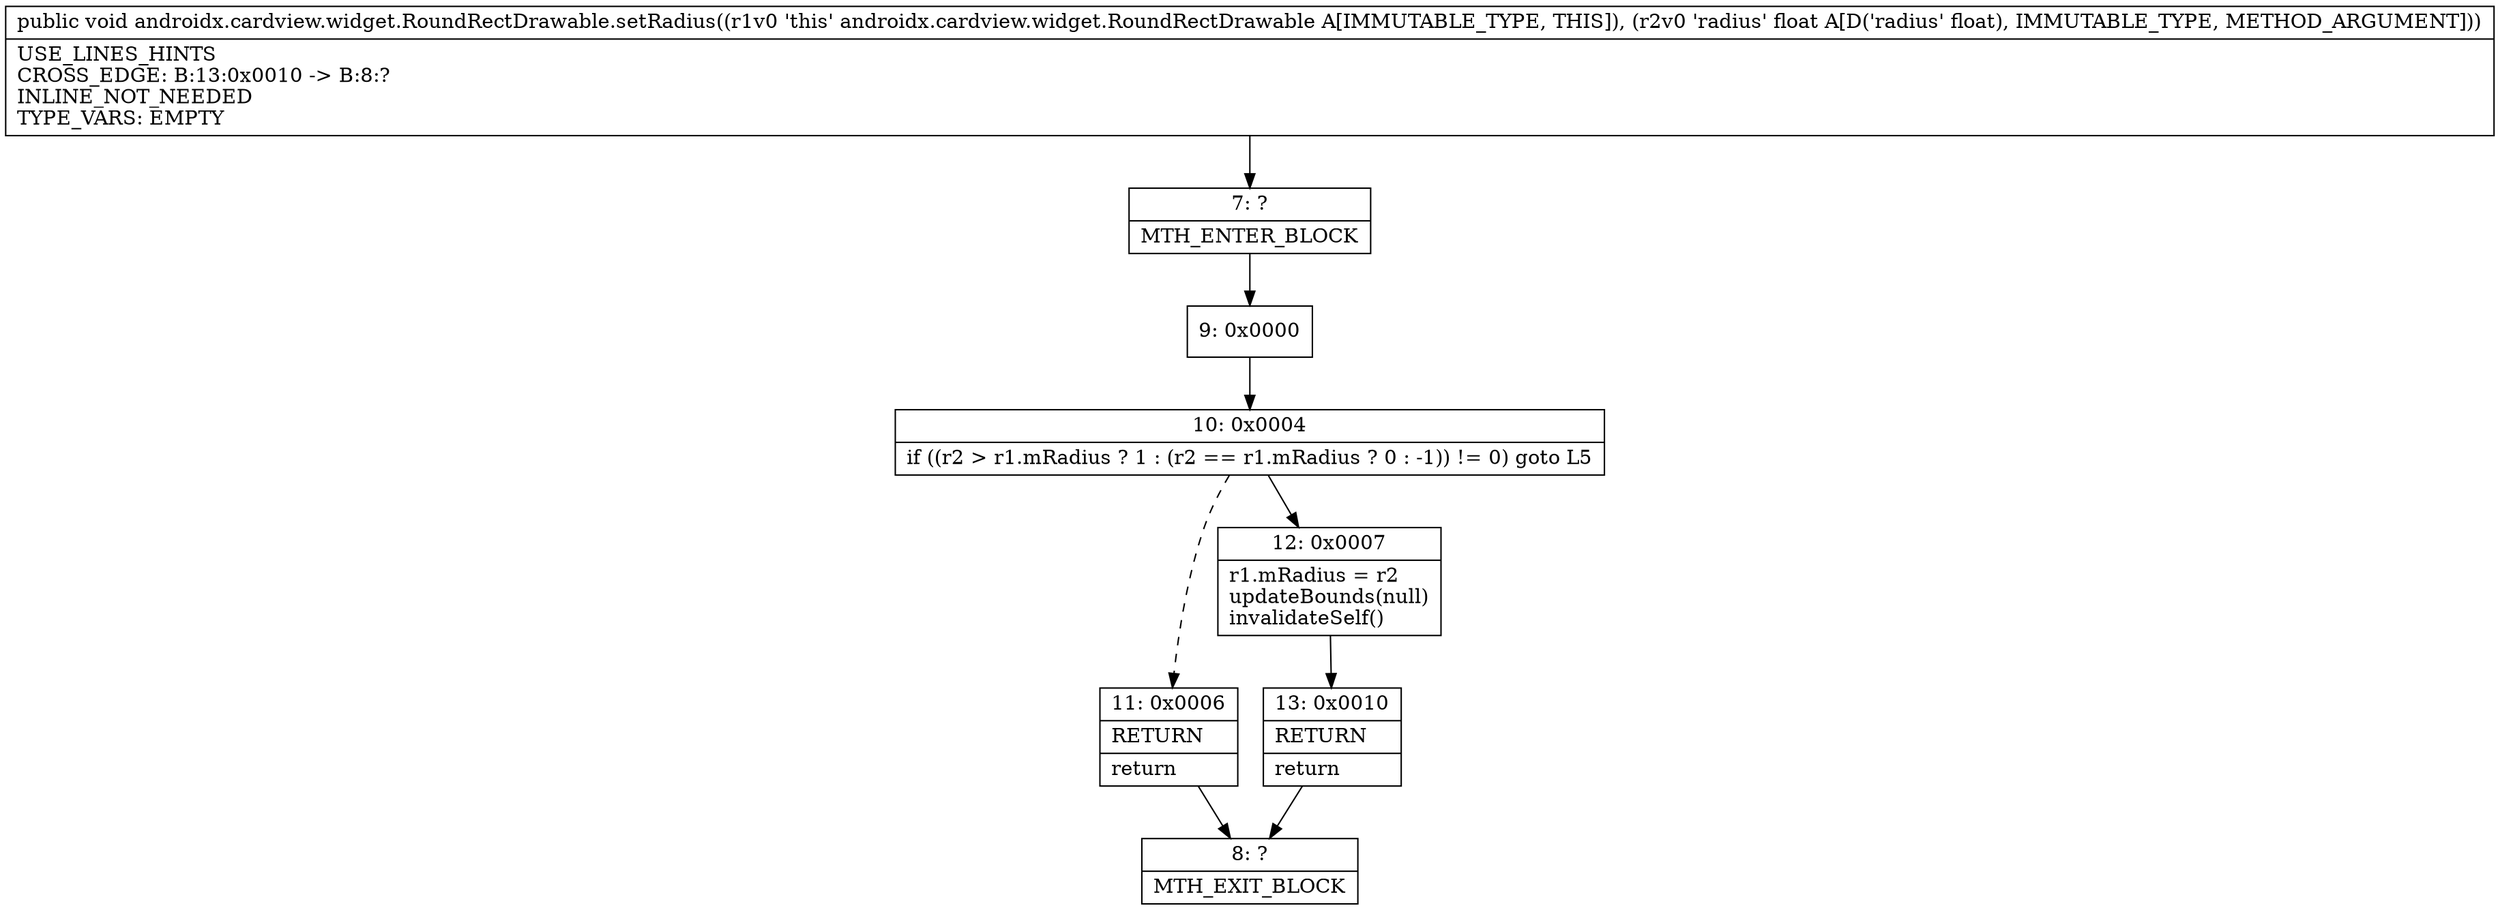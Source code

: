 digraph "CFG forandroidx.cardview.widget.RoundRectDrawable.setRadius(F)V" {
Node_7 [shape=record,label="{7\:\ ?|MTH_ENTER_BLOCK\l}"];
Node_9 [shape=record,label="{9\:\ 0x0000}"];
Node_10 [shape=record,label="{10\:\ 0x0004|if ((r2 \> r1.mRadius ? 1 : (r2 == r1.mRadius ? 0 : \-1)) != 0) goto L5\l}"];
Node_11 [shape=record,label="{11\:\ 0x0006|RETURN\l|return\l}"];
Node_8 [shape=record,label="{8\:\ ?|MTH_EXIT_BLOCK\l}"];
Node_12 [shape=record,label="{12\:\ 0x0007|r1.mRadius = r2\lupdateBounds(null)\linvalidateSelf()\l}"];
Node_13 [shape=record,label="{13\:\ 0x0010|RETURN\l|return\l}"];
MethodNode[shape=record,label="{public void androidx.cardview.widget.RoundRectDrawable.setRadius((r1v0 'this' androidx.cardview.widget.RoundRectDrawable A[IMMUTABLE_TYPE, THIS]), (r2v0 'radius' float A[D('radius' float), IMMUTABLE_TYPE, METHOD_ARGUMENT]))  | USE_LINES_HINTS\lCROSS_EDGE: B:13:0x0010 \-\> B:8:?\lINLINE_NOT_NEEDED\lTYPE_VARS: EMPTY\l}"];
MethodNode -> Node_7;Node_7 -> Node_9;
Node_9 -> Node_10;
Node_10 -> Node_11[style=dashed];
Node_10 -> Node_12;
Node_11 -> Node_8;
Node_12 -> Node_13;
Node_13 -> Node_8;
}

